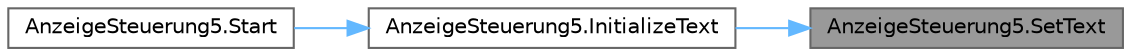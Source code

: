 digraph "AnzeigeSteuerung5.SetText"
{
 // LATEX_PDF_SIZE
  bgcolor="transparent";
  edge [fontname=Helvetica,fontsize=10,labelfontname=Helvetica,labelfontsize=10];
  node [fontname=Helvetica,fontsize=10,shape=box,height=0.2,width=0.4];
  rankdir="RL";
  Node1 [id="Node000001",label="AnzeigeSteuerung5.SetText",height=0.2,width=0.4,color="gray40", fillcolor="grey60", style="filled", fontcolor="black",tooltip="This method sets a text to a child component of the display."];
  Node1 -> Node2 [id="edge1_Node000001_Node000002",dir="back",color="steelblue1",style="solid",tooltip=" "];
  Node2 [id="Node000002",label="AnzeigeSteuerung5.InitializeText",height=0.2,width=0.4,color="grey40", fillcolor="white", style="filled",URL="$class_anzeige_steuerung5.html#a3abd777f2bc9e1f5aa4527018e24e9f2",tooltip="This method labels the scale of the display."];
  Node2 -> Node3 [id="edge2_Node000002_Node000003",dir="back",color="steelblue1",style="solid",tooltip=" "];
  Node3 [id="Node000003",label="AnzeigeSteuerung5.Start",height=0.2,width=0.4,color="grey40", fillcolor="white", style="filled",URL="$class_anzeige_steuerung5.html#acedbd68d406eef92eedb328e3f61ebcc",tooltip="This method initialises the display."];
}
